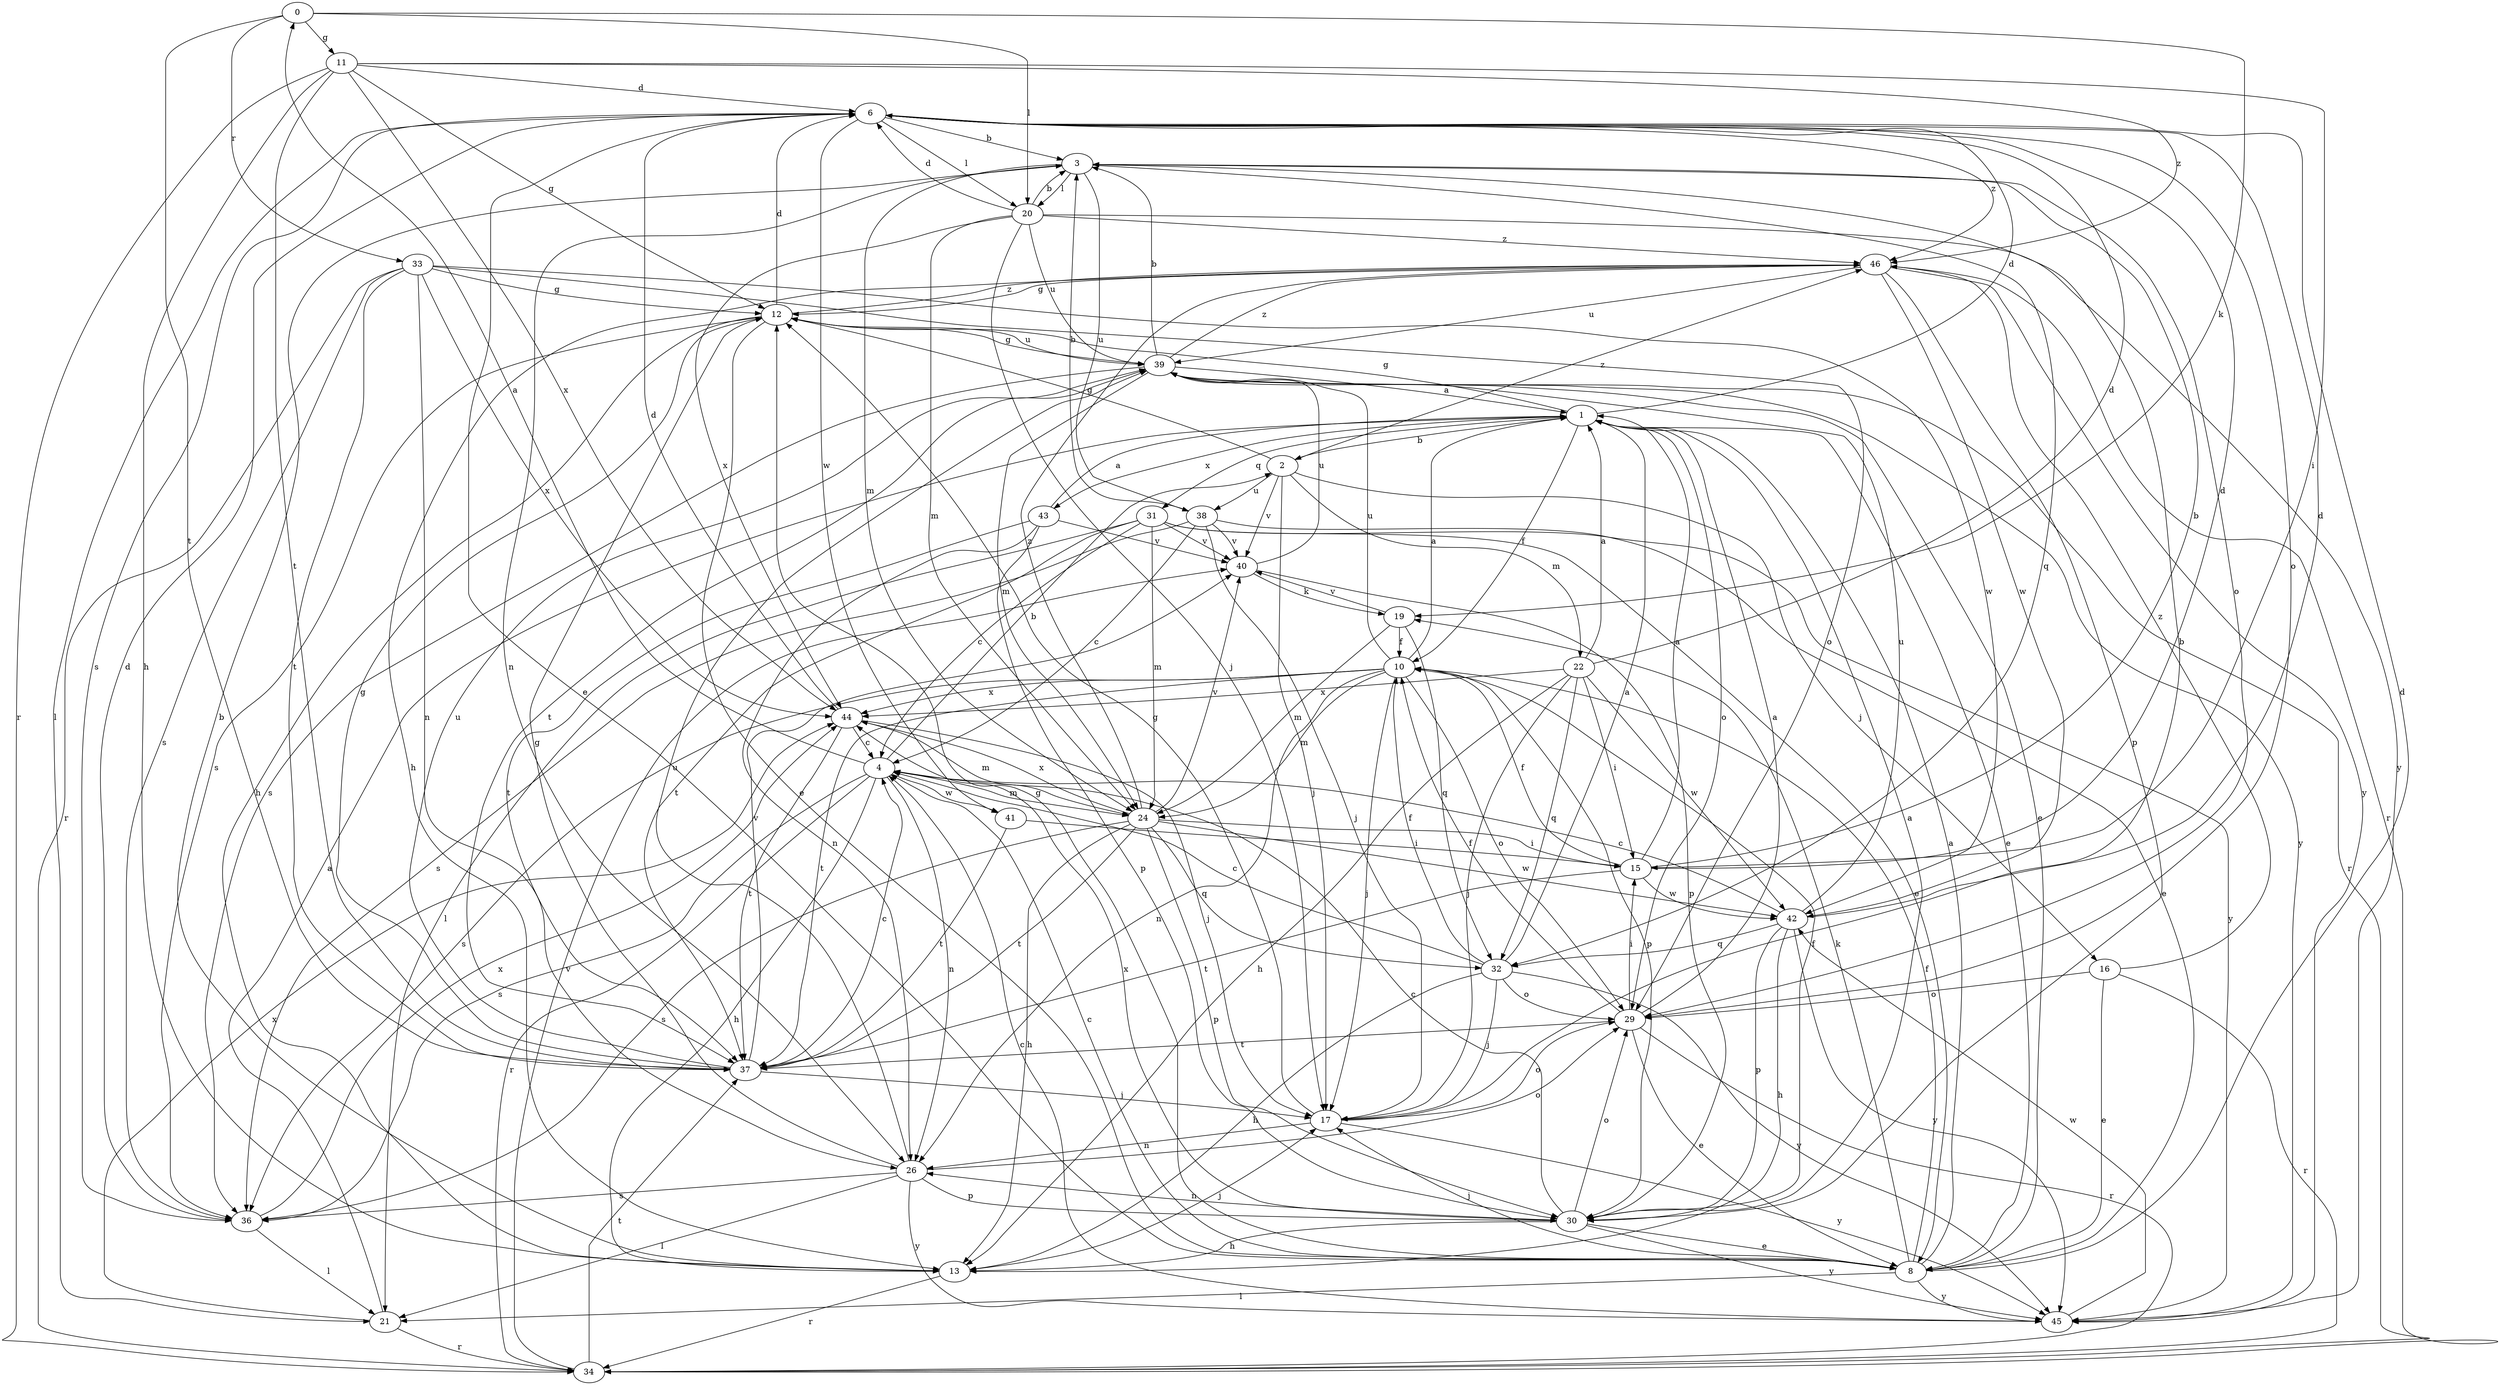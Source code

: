 strict digraph  {
0;
1;
2;
3;
4;
6;
8;
10;
11;
12;
13;
15;
16;
17;
19;
20;
21;
22;
24;
26;
29;
30;
31;
32;
33;
34;
36;
37;
38;
39;
40;
41;
42;
43;
44;
45;
46;
0 -> 11  [label=g];
0 -> 19  [label=k];
0 -> 20  [label=l];
0 -> 33  [label=r];
0 -> 37  [label=t];
1 -> 2  [label=b];
1 -> 6  [label=d];
1 -> 8  [label=e];
1 -> 10  [label=f];
1 -> 12  [label=g];
1 -> 29  [label=o];
1 -> 31  [label=q];
1 -> 43  [label=x];
2 -> 12  [label=g];
2 -> 16  [label=j];
2 -> 17  [label=j];
2 -> 22  [label=m];
2 -> 38  [label=u];
2 -> 40  [label=v];
2 -> 46  [label=z];
3 -> 20  [label=l];
3 -> 24  [label=m];
3 -> 26  [label=n];
3 -> 29  [label=o];
3 -> 32  [label=q];
3 -> 38  [label=u];
4 -> 0  [label=a];
4 -> 2  [label=b];
4 -> 13  [label=h];
4 -> 24  [label=m];
4 -> 26  [label=n];
4 -> 34  [label=r];
4 -> 36  [label=s];
4 -> 41  [label=w];
6 -> 3  [label=b];
6 -> 8  [label=e];
6 -> 20  [label=l];
6 -> 21  [label=l];
6 -> 29  [label=o];
6 -> 36  [label=s];
6 -> 41  [label=w];
6 -> 46  [label=z];
8 -> 1  [label=a];
8 -> 4  [label=c];
8 -> 6  [label=d];
8 -> 10  [label=f];
8 -> 12  [label=g];
8 -> 17  [label=j];
8 -> 19  [label=k];
8 -> 21  [label=l];
8 -> 45  [label=y];
10 -> 1  [label=a];
10 -> 17  [label=j];
10 -> 24  [label=m];
10 -> 26  [label=n];
10 -> 29  [label=o];
10 -> 30  [label=p];
10 -> 36  [label=s];
10 -> 37  [label=t];
10 -> 39  [label=u];
10 -> 44  [label=x];
11 -> 6  [label=d];
11 -> 12  [label=g];
11 -> 13  [label=h];
11 -> 15  [label=i];
11 -> 34  [label=r];
11 -> 37  [label=t];
11 -> 44  [label=x];
11 -> 46  [label=z];
12 -> 6  [label=d];
12 -> 8  [label=e];
12 -> 13  [label=h];
12 -> 36  [label=s];
12 -> 39  [label=u];
12 -> 46  [label=z];
13 -> 3  [label=b];
13 -> 17  [label=j];
13 -> 34  [label=r];
15 -> 1  [label=a];
15 -> 3  [label=b];
15 -> 6  [label=d];
15 -> 10  [label=f];
15 -> 37  [label=t];
15 -> 42  [label=w];
16 -> 8  [label=e];
16 -> 29  [label=o];
16 -> 34  [label=r];
16 -> 46  [label=z];
17 -> 3  [label=b];
17 -> 12  [label=g];
17 -> 26  [label=n];
17 -> 29  [label=o];
17 -> 45  [label=y];
19 -> 10  [label=f];
19 -> 24  [label=m];
19 -> 32  [label=q];
19 -> 40  [label=v];
20 -> 3  [label=b];
20 -> 6  [label=d];
20 -> 17  [label=j];
20 -> 24  [label=m];
20 -> 39  [label=u];
20 -> 44  [label=x];
20 -> 45  [label=y];
20 -> 46  [label=z];
21 -> 1  [label=a];
21 -> 34  [label=r];
21 -> 44  [label=x];
22 -> 1  [label=a];
22 -> 6  [label=d];
22 -> 13  [label=h];
22 -> 15  [label=i];
22 -> 17  [label=j];
22 -> 32  [label=q];
22 -> 42  [label=w];
22 -> 44  [label=x];
24 -> 13  [label=h];
24 -> 15  [label=i];
24 -> 30  [label=p];
24 -> 32  [label=q];
24 -> 36  [label=s];
24 -> 37  [label=t];
24 -> 40  [label=v];
24 -> 42  [label=w];
24 -> 44  [label=x];
24 -> 46  [label=z];
26 -> 12  [label=g];
26 -> 21  [label=l];
26 -> 29  [label=o];
26 -> 30  [label=p];
26 -> 36  [label=s];
26 -> 39  [label=u];
26 -> 45  [label=y];
29 -> 1  [label=a];
29 -> 8  [label=e];
29 -> 10  [label=f];
29 -> 15  [label=i];
29 -> 34  [label=r];
29 -> 37  [label=t];
30 -> 1  [label=a];
30 -> 4  [label=c];
30 -> 8  [label=e];
30 -> 10  [label=f];
30 -> 13  [label=h];
30 -> 26  [label=n];
30 -> 29  [label=o];
30 -> 44  [label=x];
30 -> 45  [label=y];
31 -> 4  [label=c];
31 -> 8  [label=e];
31 -> 21  [label=l];
31 -> 24  [label=m];
31 -> 37  [label=t];
31 -> 40  [label=v];
31 -> 45  [label=y];
32 -> 1  [label=a];
32 -> 4  [label=c];
32 -> 10  [label=f];
32 -> 13  [label=h];
32 -> 17  [label=j];
32 -> 29  [label=o];
32 -> 45  [label=y];
33 -> 12  [label=g];
33 -> 26  [label=n];
33 -> 29  [label=o];
33 -> 34  [label=r];
33 -> 36  [label=s];
33 -> 37  [label=t];
33 -> 42  [label=w];
33 -> 44  [label=x];
34 -> 37  [label=t];
34 -> 40  [label=v];
36 -> 6  [label=d];
36 -> 21  [label=l];
36 -> 44  [label=x];
37 -> 4  [label=c];
37 -> 12  [label=g];
37 -> 17  [label=j];
37 -> 39  [label=u];
37 -> 40  [label=v];
38 -> 3  [label=b];
38 -> 4  [label=c];
38 -> 8  [label=e];
38 -> 17  [label=j];
38 -> 36  [label=s];
38 -> 40  [label=v];
39 -> 1  [label=a];
39 -> 3  [label=b];
39 -> 8  [label=e];
39 -> 12  [label=g];
39 -> 24  [label=m];
39 -> 34  [label=r];
39 -> 36  [label=s];
39 -> 37  [label=t];
39 -> 45  [label=y];
39 -> 46  [label=z];
40 -> 19  [label=k];
40 -> 30  [label=p];
40 -> 39  [label=u];
41 -> 15  [label=i];
41 -> 37  [label=t];
42 -> 4  [label=c];
42 -> 6  [label=d];
42 -> 13  [label=h];
42 -> 30  [label=p];
42 -> 32  [label=q];
42 -> 39  [label=u];
42 -> 45  [label=y];
43 -> 1  [label=a];
43 -> 26  [label=n];
43 -> 30  [label=p];
43 -> 37  [label=t];
43 -> 40  [label=v];
44 -> 4  [label=c];
44 -> 6  [label=d];
44 -> 17  [label=j];
44 -> 24  [label=m];
44 -> 37  [label=t];
45 -> 4  [label=c];
45 -> 42  [label=w];
46 -> 12  [label=g];
46 -> 13  [label=h];
46 -> 30  [label=p];
46 -> 34  [label=r];
46 -> 39  [label=u];
46 -> 42  [label=w];
46 -> 45  [label=y];
}
